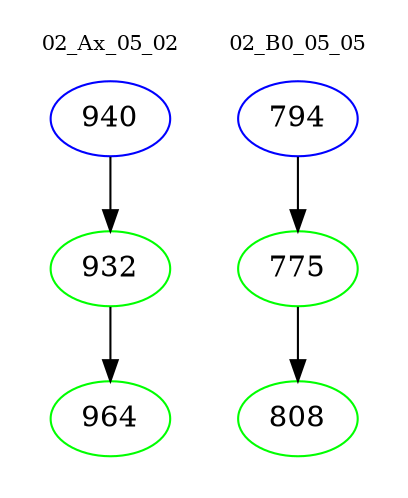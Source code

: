 digraph{
subgraph cluster_0 {
color = white
label = "02_Ax_05_02";
fontsize=10;
T0_940 [label="940", color="blue"]
T0_940 -> T0_932 [color="black"]
T0_932 [label="932", color="green"]
T0_932 -> T0_964 [color="black"]
T0_964 [label="964", color="green"]
}
subgraph cluster_1 {
color = white
label = "02_B0_05_05";
fontsize=10;
T1_794 [label="794", color="blue"]
T1_794 -> T1_775 [color="black"]
T1_775 [label="775", color="green"]
T1_775 -> T1_808 [color="black"]
T1_808 [label="808", color="green"]
}
}

